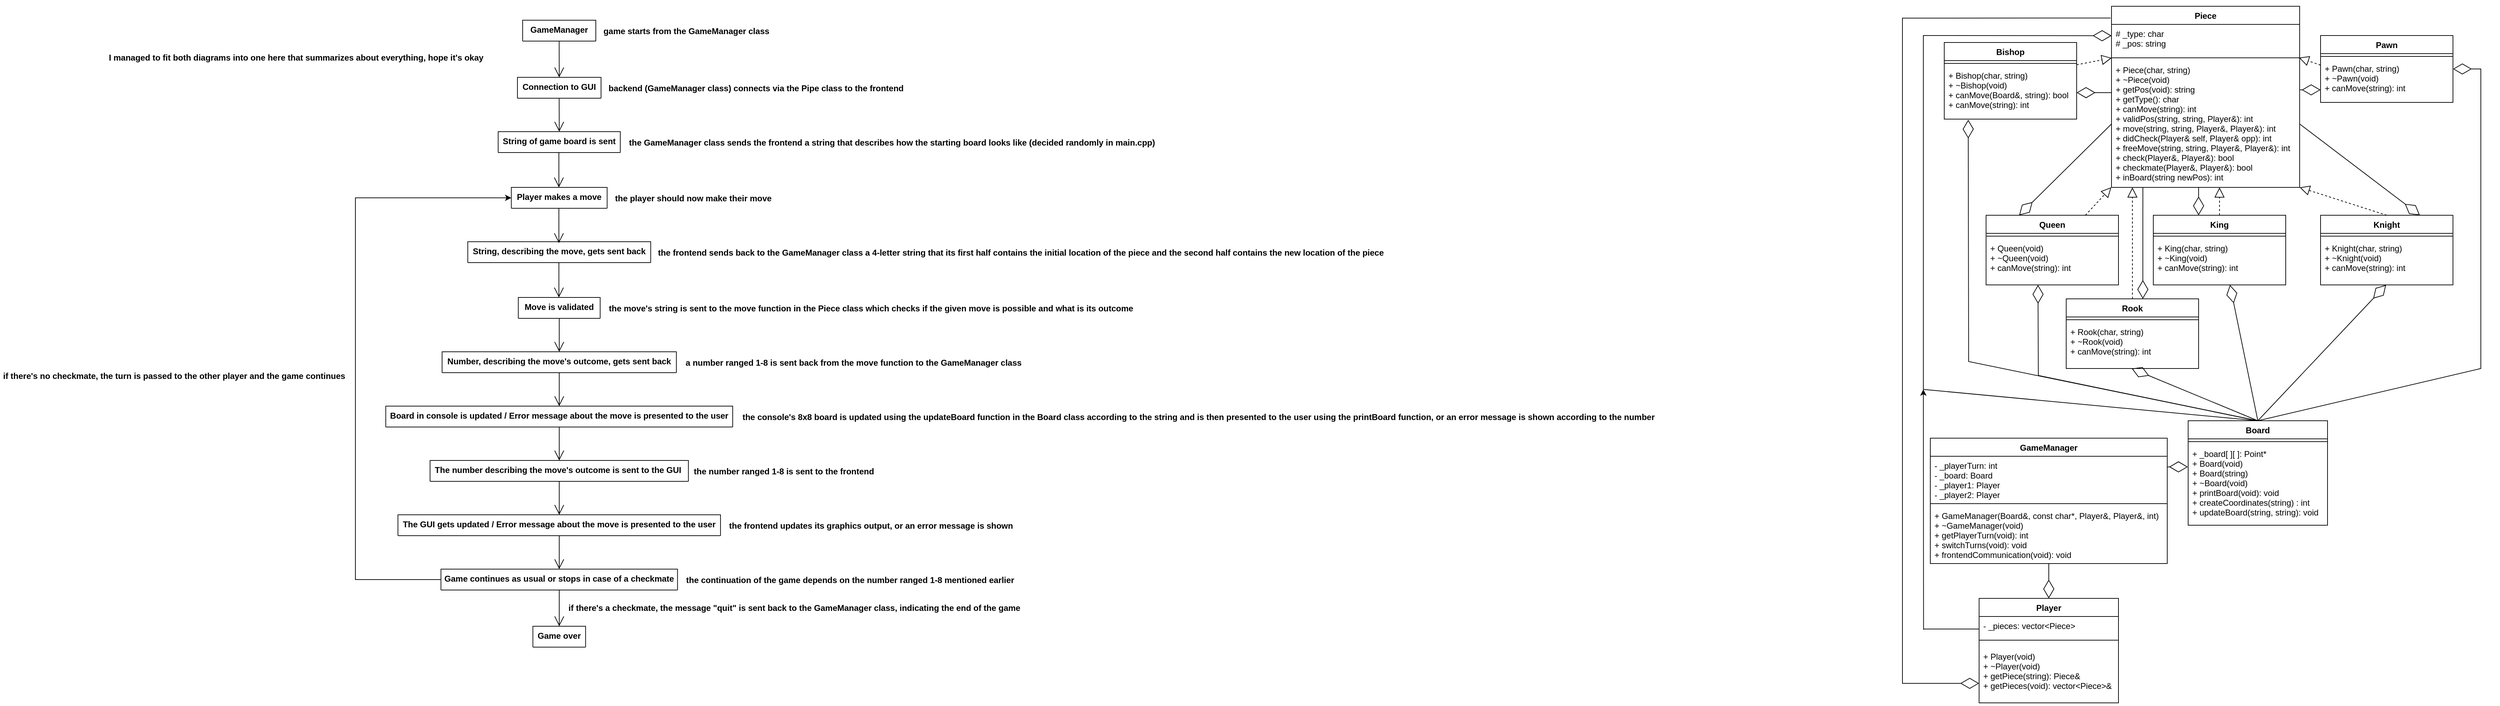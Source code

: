 <mxfile version="21.3.0" type="device">
  <diagram id="TQ-0ui7DONGqby-SlnkR" name="Page-1">
    <mxGraphModel dx="4595" dy="698" grid="1" gridSize="10" guides="1" tooltips="1" connect="1" arrows="1" fold="1" page="1" pageScale="1" pageWidth="850" pageHeight="1100" math="0" shadow="0">
      <root>
        <mxCell id="0" />
        <mxCell id="1" parent="0" />
        <mxCell id="gvYlinkmVl0Ur0OHEA0e-6" value="Piece" style="swimlane;fontStyle=1;align=center;verticalAlign=top;childLayout=stackLayout;horizontal=1;startSize=26;horizontalStack=0;resizeParent=1;resizeParentMax=0;resizeLast=0;collapsible=1;marginBottom=0;" parent="1" vertex="1">
          <mxGeometry x="300" y="10" width="270" height="260" as="geometry" />
        </mxCell>
        <mxCell id="gvYlinkmVl0Ur0OHEA0e-7" value="# _type: char&#xa;# _pos: string" style="text;strokeColor=none;fillColor=none;align=left;verticalAlign=top;spacingLeft=4;spacingRight=4;overflow=hidden;rotatable=0;points=[[0,0.5],[1,0.5]];portConstraint=eastwest;" parent="gvYlinkmVl0Ur0OHEA0e-6" vertex="1">
          <mxGeometry y="26" width="270" height="44" as="geometry" />
        </mxCell>
        <mxCell id="gvYlinkmVl0Ur0OHEA0e-8" value="" style="line;strokeWidth=1;fillColor=none;align=left;verticalAlign=middle;spacingTop=-1;spacingLeft=3;spacingRight=3;rotatable=0;labelPosition=right;points=[];portConstraint=eastwest;" parent="gvYlinkmVl0Ur0OHEA0e-6" vertex="1">
          <mxGeometry y="70" width="270" height="8" as="geometry" />
        </mxCell>
        <mxCell id="gvYlinkmVl0Ur0OHEA0e-9" value="+ Piece(char, string)&#xa;+ ~Piece(void)&#xa;+ getPos(void): string&#xa;+ getType(): char&#xa;+ canMove(string): int&#xa;+ validPos(string, string, Player&amp;): int&#xa;+ move(string, string, Player&amp;, Player&amp;): int&#xa;+ didCheck(Player&amp; self, Player&amp; opp): int&#xa;+ freeMove(string, string, Player&amp;, Player&amp;): int&#xa;+ check(Player&amp;, Player&amp;): bool&#xa;+ checkmate(Player&amp;, Player&amp;): bool&#xa;+ inBoard(string newPos): int" style="text;strokeColor=none;fillColor=none;align=left;verticalAlign=top;spacingLeft=4;spacingRight=4;overflow=hidden;rotatable=0;points=[[0,0.5],[1,0.5]];portConstraint=eastwest;" parent="gvYlinkmVl0Ur0OHEA0e-6" vertex="1">
          <mxGeometry y="78" width="270" height="182" as="geometry" />
        </mxCell>
        <mxCell id="gvYlinkmVl0Ur0OHEA0e-11" value="" style="endArrow=block;dashed=1;endFill=0;endSize=12;html=1;rounded=0;exitX=0.75;exitY=0;exitDx=0;exitDy=0;entryX=-0.001;entryY=0.999;entryDx=0;entryDy=0;entryPerimeter=0;" parent="1" source="gvYlinkmVl0Ur0OHEA0e-12" target="gvYlinkmVl0Ur0OHEA0e-9" edge="1">
          <mxGeometry width="160" relative="1" as="geometry">
            <mxPoint x="290" y="230" as="sourcePoint" />
            <mxPoint x="340" y="180" as="targetPoint" />
          </mxGeometry>
        </mxCell>
        <mxCell id="gvYlinkmVl0Ur0OHEA0e-12" value="Queen" style="swimlane;fontStyle=1;align=center;verticalAlign=top;childLayout=stackLayout;horizontal=1;startSize=26;horizontalStack=0;resizeParent=1;resizeParentMax=0;resizeLast=0;collapsible=1;marginBottom=0;" parent="1" vertex="1">
          <mxGeometry x="120" y="310" width="190" height="100" as="geometry" />
        </mxCell>
        <mxCell id="gvYlinkmVl0Ur0OHEA0e-14" value="" style="line;strokeWidth=1;fillColor=none;align=left;verticalAlign=middle;spacingTop=-1;spacingLeft=3;spacingRight=3;rotatable=0;labelPosition=right;points=[];portConstraint=eastwest;" parent="gvYlinkmVl0Ur0OHEA0e-12" vertex="1">
          <mxGeometry y="26" width="190" height="8" as="geometry" />
        </mxCell>
        <mxCell id="gvYlinkmVl0Ur0OHEA0e-15" value="+ Queen(void)&#xa;+ ~Queen(void)&#xa;+ canMove(string): int" style="text;strokeColor=none;fillColor=none;align=left;verticalAlign=top;spacingLeft=4;spacingRight=4;overflow=hidden;rotatable=0;points=[[0,0.5],[1,0.5]];portConstraint=eastwest;" parent="gvYlinkmVl0Ur0OHEA0e-12" vertex="1">
          <mxGeometry y="34" width="190" height="66" as="geometry" />
        </mxCell>
        <mxCell id="gvYlinkmVl0Ur0OHEA0e-17" value="Bishop" style="swimlane;fontStyle=1;align=center;verticalAlign=top;childLayout=stackLayout;horizontal=1;startSize=26;horizontalStack=0;resizeParent=1;resizeParentMax=0;resizeLast=0;collapsible=1;marginBottom=0;" parent="1" vertex="1">
          <mxGeometry x="60" y="62" width="190" height="110" as="geometry" />
        </mxCell>
        <mxCell id="gvYlinkmVl0Ur0OHEA0e-19" value="" style="line;strokeWidth=1;fillColor=none;align=left;verticalAlign=middle;spacingTop=-1;spacingLeft=3;spacingRight=3;rotatable=0;labelPosition=right;points=[];portConstraint=eastwest;" parent="gvYlinkmVl0Ur0OHEA0e-17" vertex="1">
          <mxGeometry y="26" width="190" height="8" as="geometry" />
        </mxCell>
        <mxCell id="gvYlinkmVl0Ur0OHEA0e-20" value="+ Bishop(char, string)&#xa;+ ~Bishop(void)&#xa;+ canMove(Board&amp;, string): bool&#xa;+ canMove(string): int" style="text;strokeColor=none;fillColor=none;align=left;verticalAlign=top;spacingLeft=4;spacingRight=4;overflow=hidden;rotatable=0;points=[[0,0.5],[1,0.5]];portConstraint=eastwest;" parent="gvYlinkmVl0Ur0OHEA0e-17" vertex="1">
          <mxGeometry y="34" width="190" height="76" as="geometry" />
        </mxCell>
        <mxCell id="gvYlinkmVl0Ur0OHEA0e-21" value="Rook" style="swimlane;fontStyle=1;align=center;verticalAlign=top;childLayout=stackLayout;horizontal=1;startSize=26;horizontalStack=0;resizeParent=1;resizeParentMax=0;resizeLast=0;collapsible=1;marginBottom=0;" parent="1" vertex="1">
          <mxGeometry x="235" y="430" width="190" height="100" as="geometry" />
        </mxCell>
        <mxCell id="gvYlinkmVl0Ur0OHEA0e-23" value="" style="line;strokeWidth=1;fillColor=none;align=left;verticalAlign=middle;spacingTop=-1;spacingLeft=3;spacingRight=3;rotatable=0;labelPosition=right;points=[];portConstraint=eastwest;" parent="gvYlinkmVl0Ur0OHEA0e-21" vertex="1">
          <mxGeometry y="26" width="190" height="8" as="geometry" />
        </mxCell>
        <mxCell id="gvYlinkmVl0Ur0OHEA0e-24" value="+ Rook(char, string)&#xa;+ ~Rook(void)&#xa;+ canMove(string): int" style="text;strokeColor=none;fillColor=none;align=left;verticalAlign=top;spacingLeft=4;spacingRight=4;overflow=hidden;rotatable=0;points=[[0,0.5],[1,0.5]];portConstraint=eastwest;" parent="gvYlinkmVl0Ur0OHEA0e-21" vertex="1">
          <mxGeometry y="34" width="190" height="66" as="geometry" />
        </mxCell>
        <mxCell id="gvYlinkmVl0Ur0OHEA0e-27" value="King" style="swimlane;fontStyle=1;align=center;verticalAlign=top;childLayout=stackLayout;horizontal=1;startSize=26;horizontalStack=0;resizeParent=1;resizeParentMax=0;resizeLast=0;collapsible=1;marginBottom=0;" parent="1" vertex="1">
          <mxGeometry x="360" y="310" width="190" height="100" as="geometry" />
        </mxCell>
        <mxCell id="gvYlinkmVl0Ur0OHEA0e-29" value="" style="line;strokeWidth=1;fillColor=none;align=left;verticalAlign=middle;spacingTop=-1;spacingLeft=3;spacingRight=3;rotatable=0;labelPosition=right;points=[];portConstraint=eastwest;" parent="gvYlinkmVl0Ur0OHEA0e-27" vertex="1">
          <mxGeometry y="26" width="190" height="8" as="geometry" />
        </mxCell>
        <mxCell id="gvYlinkmVl0Ur0OHEA0e-30" value="+ King(char, string)&#xa;+ ~King(void)&#xa;+ canMove(string): int" style="text;strokeColor=none;fillColor=none;align=left;verticalAlign=top;spacingLeft=4;spacingRight=4;overflow=hidden;rotatable=0;points=[[0,0.5],[1,0.5]];portConstraint=eastwest;" parent="gvYlinkmVl0Ur0OHEA0e-27" vertex="1">
          <mxGeometry y="34" width="190" height="66" as="geometry" />
        </mxCell>
        <mxCell id="gvYlinkmVl0Ur0OHEA0e-31" value="" style="endArrow=block;dashed=1;endFill=0;endSize=12;html=1;rounded=0;exitX=0.5;exitY=0;exitDx=0;exitDy=0;" parent="1" source="gvYlinkmVl0Ur0OHEA0e-27" edge="1">
          <mxGeometry width="160" relative="1" as="geometry">
            <mxPoint x="440" y="230" as="sourcePoint" />
            <mxPoint x="455" y="270" as="targetPoint" />
          </mxGeometry>
        </mxCell>
        <mxCell id="gvYlinkmVl0Ur0OHEA0e-32" value="Knight" style="swimlane;fontStyle=1;align=center;verticalAlign=top;childLayout=stackLayout;horizontal=1;startSize=26;horizontalStack=0;resizeParent=1;resizeParentMax=0;resizeLast=0;collapsible=1;marginBottom=0;" parent="1" vertex="1">
          <mxGeometry x="600" y="310" width="190" height="100" as="geometry" />
        </mxCell>
        <mxCell id="gvYlinkmVl0Ur0OHEA0e-34" value="" style="line;strokeWidth=1;fillColor=none;align=left;verticalAlign=middle;spacingTop=-1;spacingLeft=3;spacingRight=3;rotatable=0;labelPosition=right;points=[];portConstraint=eastwest;" parent="gvYlinkmVl0Ur0OHEA0e-32" vertex="1">
          <mxGeometry y="26" width="190" height="8" as="geometry" />
        </mxCell>
        <mxCell id="gvYlinkmVl0Ur0OHEA0e-35" value="+ Knight(char, string)&#xa;+ ~Knight(void)&#xa;+ canMove(string): int" style="text;strokeColor=none;fillColor=none;align=left;verticalAlign=top;spacingLeft=4;spacingRight=4;overflow=hidden;rotatable=0;points=[[0,0.5],[1,0.5]];portConstraint=eastwest;" parent="gvYlinkmVl0Ur0OHEA0e-32" vertex="1">
          <mxGeometry y="34" width="190" height="66" as="geometry" />
        </mxCell>
        <mxCell id="gvYlinkmVl0Ur0OHEA0e-36" value="" style="endArrow=block;dashed=1;endFill=0;endSize=12;html=1;rounded=0;exitX=0.5;exitY=0;exitDx=0;exitDy=0;entryX=1;entryY=1;entryDx=0;entryDy=0;entryPerimeter=0;" parent="1" source="gvYlinkmVl0Ur0OHEA0e-32" target="gvYlinkmVl0Ur0OHEA0e-9" edge="1">
          <mxGeometry width="160" relative="1" as="geometry">
            <mxPoint x="340" y="200" as="sourcePoint" />
            <mxPoint x="510" y="180" as="targetPoint" />
          </mxGeometry>
        </mxCell>
        <mxCell id="gvYlinkmVl0Ur0OHEA0e-41" value="Pawn" style="swimlane;fontStyle=1;align=center;verticalAlign=top;childLayout=stackLayout;horizontal=1;startSize=26;horizontalStack=0;resizeParent=1;resizeParentMax=0;resizeLast=0;collapsible=1;marginBottom=0;" parent="1" vertex="1">
          <mxGeometry x="600" y="52" width="190" height="96" as="geometry" />
        </mxCell>
        <mxCell id="gvYlinkmVl0Ur0OHEA0e-43" value="" style="line;strokeWidth=1;fillColor=none;align=left;verticalAlign=middle;spacingTop=-1;spacingLeft=3;spacingRight=3;rotatable=0;labelPosition=right;points=[];portConstraint=eastwest;" parent="gvYlinkmVl0Ur0OHEA0e-41" vertex="1">
          <mxGeometry y="26" width="190" height="8" as="geometry" />
        </mxCell>
        <mxCell id="gvYlinkmVl0Ur0OHEA0e-44" value="+ Pawn(char, string)&#xa;+ ~Pawn(void)&#xa;+ canMove(string): int" style="text;strokeColor=none;fillColor=none;align=left;verticalAlign=top;spacingLeft=4;spacingRight=4;overflow=hidden;rotatable=0;points=[[0,0.5],[1,0.5]];portConstraint=eastwest;" parent="gvYlinkmVl0Ur0OHEA0e-41" vertex="1">
          <mxGeometry y="34" width="190" height="62" as="geometry" />
        </mxCell>
        <mxCell id="gvYlinkmVl0Ur0OHEA0e-45" value="" style="endArrow=block;dashed=1;endFill=0;endSize=12;html=1;rounded=0;entryX=0.996;entryY=0.472;entryDx=0;entryDy=0;entryPerimeter=0;" parent="1" target="gvYlinkmVl0Ur0OHEA0e-8" edge="1">
          <mxGeometry width="160" relative="1" as="geometry">
            <mxPoint x="600" y="94.5" as="sourcePoint" />
            <mxPoint x="510" y="95" as="targetPoint" />
          </mxGeometry>
        </mxCell>
        <mxCell id="ON52TMquKzOBuNavBqDa-2" value="" style="endArrow=block;dashed=1;endFill=0;endSize=12;html=1;rounded=0;exitX=0.5;exitY=0;exitDx=0;exitDy=0;" parent="1" source="gvYlinkmVl0Ur0OHEA0e-21" edge="1">
          <mxGeometry width="160" relative="1" as="geometry">
            <mxPoint x="360" y="430" as="sourcePoint" />
            <mxPoint x="330" y="270" as="targetPoint" />
          </mxGeometry>
        </mxCell>
        <mxCell id="ON52TMquKzOBuNavBqDa-3" value="" style="endArrow=block;dashed=1;endFill=0;endSize=12;html=1;rounded=0;entryX=0.001;entryY=0.528;entryDx=0;entryDy=0;entryPerimeter=0;" parent="1" target="gvYlinkmVl0Ur0OHEA0e-8" edge="1">
          <mxGeometry width="160" relative="1" as="geometry">
            <mxPoint x="250" y="94" as="sourcePoint" />
            <mxPoint x="400" y="190" as="targetPoint" />
          </mxGeometry>
        </mxCell>
        <mxCell id="ON52TMquKzOBuNavBqDa-4" value="Board" style="swimlane;fontStyle=1;align=center;verticalAlign=top;childLayout=stackLayout;horizontal=1;startSize=26;horizontalStack=0;resizeParent=1;resizeParentMax=0;resizeLast=0;collapsible=1;marginBottom=0;" parent="1" vertex="1">
          <mxGeometry x="410" y="605" width="200" height="150" as="geometry" />
        </mxCell>
        <mxCell id="ON52TMquKzOBuNavBqDa-6" value="" style="line;strokeWidth=1;fillColor=none;align=left;verticalAlign=middle;spacingTop=-1;spacingLeft=3;spacingRight=3;rotatable=0;labelPosition=right;points=[];portConstraint=eastwest;" parent="ON52TMquKzOBuNavBqDa-4" vertex="1">
          <mxGeometry y="26" width="200" height="8" as="geometry" />
        </mxCell>
        <mxCell id="ON52TMquKzOBuNavBqDa-7" value="+ _board[ ][ ]: Point*&#xa;+ Board(void)&#xa;+ Board(string)&#xa;+ ~Board(void)&#xa;+ printBoard(void): void&#xa;+ createCoordinates(string) : int&#xa;+ updateBoard(string, string): void" style="text;strokeColor=none;fillColor=none;align=left;verticalAlign=top;spacingLeft=4;spacingRight=4;overflow=hidden;rotatable=0;points=[[0,0.5],[1,0.5]];portConstraint=eastwest;" parent="ON52TMquKzOBuNavBqDa-4" vertex="1">
          <mxGeometry y="34" width="200" height="116" as="geometry" />
        </mxCell>
        <mxCell id="ON52TMquKzOBuNavBqDa-8" value="GameManager" style="swimlane;fontStyle=1;align=center;verticalAlign=top;childLayout=stackLayout;horizontal=1;startSize=26;horizontalStack=0;resizeParent=1;resizeParentMax=0;resizeLast=0;collapsible=1;marginBottom=0;" parent="1" vertex="1">
          <mxGeometry x="40" y="630" width="340" height="180" as="geometry" />
        </mxCell>
        <mxCell id="ON52TMquKzOBuNavBqDa-9" value="- _playerTurn: int&#xa;- _board: Board&#xa;- _player1: Player&#xa;- _player2: Player" style="text;strokeColor=none;fillColor=none;align=left;verticalAlign=top;spacingLeft=4;spacingRight=4;overflow=hidden;rotatable=0;points=[[0,0.5],[1,0.5]];portConstraint=eastwest;" parent="ON52TMquKzOBuNavBqDa-8" vertex="1">
          <mxGeometry y="26" width="340" height="64" as="geometry" />
        </mxCell>
        <mxCell id="ON52TMquKzOBuNavBqDa-10" value="" style="line;strokeWidth=1;fillColor=none;align=left;verticalAlign=middle;spacingTop=-1;spacingLeft=3;spacingRight=3;rotatable=0;labelPosition=right;points=[];portConstraint=eastwest;" parent="ON52TMquKzOBuNavBqDa-8" vertex="1">
          <mxGeometry y="90" width="340" height="8" as="geometry" />
        </mxCell>
        <mxCell id="ON52TMquKzOBuNavBqDa-11" value="+ GameManager(Board&amp;, const char*, Player&amp;, Player&amp;, int)&#xa;+ ~GameManager(void)&#xa;+ getPlayerTurn(void): int&#xa;+ switchTurns(void): void&#xa;+ frontendCommunication(void): void" style="text;strokeColor=none;fillColor=none;align=left;verticalAlign=top;spacingLeft=4;spacingRight=4;overflow=hidden;rotatable=0;points=[[0,0.5],[1,0.5]];portConstraint=eastwest;" parent="ON52TMquKzOBuNavBqDa-8" vertex="1">
          <mxGeometry y="98" width="340" height="82" as="geometry" />
        </mxCell>
        <mxCell id="ON52TMquKzOBuNavBqDa-12" value="Player" style="swimlane;fontStyle=1;align=center;verticalAlign=top;childLayout=stackLayout;horizontal=1;startSize=26;horizontalStack=0;resizeParent=1;resizeParentMax=0;resizeLast=0;collapsible=1;marginBottom=0;" parent="1" vertex="1">
          <mxGeometry x="110" y="860" width="200" height="150" as="geometry" />
        </mxCell>
        <mxCell id="y7Z4-MYXCTMgPLh2Sx_p-13" value="- _pieces: vector&lt;Piece&gt;" style="text;strokeColor=none;fillColor=none;align=left;verticalAlign=top;spacingLeft=4;spacingRight=4;overflow=hidden;rotatable=0;points=[[0,0.5],[1,0.5]];portConstraint=eastwest;" parent="ON52TMquKzOBuNavBqDa-12" vertex="1">
          <mxGeometry y="26" width="200" height="24" as="geometry" />
        </mxCell>
        <mxCell id="ON52TMquKzOBuNavBqDa-14" value="" style="line;strokeWidth=1;fillColor=none;align=left;verticalAlign=middle;spacingTop=-1;spacingLeft=3;spacingRight=3;rotatable=0;labelPosition=right;points=[];portConstraint=eastwest;" parent="ON52TMquKzOBuNavBqDa-12" vertex="1">
          <mxGeometry y="50" width="200" height="20" as="geometry" />
        </mxCell>
        <mxCell id="ON52TMquKzOBuNavBqDa-15" value="+ Player(void)&#xa;+ ~Player(void)&#xa;+ getPiece(string): Piece&amp;&#xa;+ getPieces(void): vector&lt;Piece&gt;&amp;&#xa;" style="text;strokeColor=none;fillColor=none;align=left;verticalAlign=top;spacingLeft=4;spacingRight=4;overflow=hidden;rotatable=0;points=[[0,0.5],[1,0.5]];portConstraint=eastwest;" parent="ON52TMquKzOBuNavBqDa-12" vertex="1">
          <mxGeometry y="70" width="200" height="80" as="geometry" />
        </mxCell>
        <mxCell id="ON52TMquKzOBuNavBqDa-16" value="" style="endArrow=diamondThin;endFill=0;endSize=24;html=1;rounded=0;entryX=0.5;entryY=0;entryDx=0;entryDy=0;" parent="1" source="ON52TMquKzOBuNavBqDa-11" target="ON52TMquKzOBuNavBqDa-12" edge="1">
          <mxGeometry width="160" relative="1" as="geometry">
            <mxPoint x="190" y="790" as="sourcePoint" />
            <mxPoint x="190" y="700" as="targetPoint" />
          </mxGeometry>
        </mxCell>
        <mxCell id="ON52TMquKzOBuNavBqDa-18" value="" style="endArrow=diamondThin;endFill=0;endSize=24;html=1;rounded=0;exitX=0.999;exitY=0.238;exitDx=0;exitDy=0;exitPerimeter=0;entryX=-0.002;entryY=0.278;entryDx=0;entryDy=0;entryPerimeter=0;" parent="1" source="ON52TMquKzOBuNavBqDa-9" target="ON52TMquKzOBuNavBqDa-7" edge="1">
          <mxGeometry width="160" relative="1" as="geometry">
            <mxPoint x="295" y="662" as="sourcePoint" />
            <mxPoint x="350" y="660" as="targetPoint" />
          </mxGeometry>
        </mxCell>
        <mxCell id="ON52TMquKzOBuNavBqDa-21" value="" style="endArrow=diamondThin;endFill=0;endSize=24;html=1;rounded=0;exitX=0.5;exitY=0;exitDx=0;exitDy=0;entryX=0;entryY=0.37;entryDx=0;entryDy=0;entryPerimeter=0;" parent="1" source="ON52TMquKzOBuNavBqDa-4" target="gvYlinkmVl0Ur0OHEA0e-7" edge="1">
          <mxGeometry width="160" relative="1" as="geometry">
            <mxPoint x="150" y="40" as="sourcePoint" />
            <mxPoint x="40" y="10" as="targetPoint" />
            <Array as="points">
              <mxPoint x="30" y="560" />
              <mxPoint x="30" y="52" />
            </Array>
          </mxGeometry>
        </mxCell>
        <mxCell id="y7Z4-MYXCTMgPLh2Sx_p-2" value="" style="endArrow=diamondThin;endFill=0;endSize=24;html=1;rounded=0;exitX=-0.005;exitY=0.065;exitDx=0;exitDy=0;exitPerimeter=0;" parent="1" source="gvYlinkmVl0Ur0OHEA0e-6" edge="1">
          <mxGeometry width="160" relative="1" as="geometry">
            <mxPoint x="340" y="20" as="sourcePoint" />
            <mxPoint x="110" y="982" as="targetPoint" />
            <Array as="points">
              <mxPoint y="27" />
              <mxPoint y="982" />
            </Array>
          </mxGeometry>
        </mxCell>
        <mxCell id="y7Z4-MYXCTMgPLh2Sx_p-8" style="edgeStyle=orthogonalEdgeStyle;rounded=0;orthogonalLoop=1;jettySize=auto;html=1;exitX=0.004;exitY=0.5;exitDx=0;exitDy=0;exitPerimeter=0;" parent="1" source="y7Z4-MYXCTMgPLh2Sx_p-4" edge="1">
          <mxGeometry relative="1" as="geometry">
            <mxPoint x="30" y="560" as="targetPoint" />
            <Array as="points">
              <mxPoint x="30" y="905" />
            </Array>
          </mxGeometry>
        </mxCell>
        <mxCell id="y7Z4-MYXCTMgPLh2Sx_p-4" value="" style="line;strokeWidth=1;fillColor=none;align=left;verticalAlign=middle;spacingTop=-1;spacingLeft=3;spacingRight=3;rotatable=0;labelPosition=right;points=[];portConstraint=eastwest;" parent="1" vertex="1">
          <mxGeometry x="30" y="900" width="80" height="8" as="geometry" />
        </mxCell>
        <mxCell id="y7Z4-MYXCTMgPLh2Sx_p-16" value="" style="endArrow=diamondThin;endFill=0;endSize=24;html=1;rounded=0;entryX=0.495;entryY=1.001;entryDx=0;entryDy=0;entryPerimeter=0;exitX=0.5;exitY=0;exitDx=0;exitDy=0;" parent="1" source="ON52TMquKzOBuNavBqDa-4" target="gvYlinkmVl0Ur0OHEA0e-24" edge="1">
          <mxGeometry width="160" relative="1" as="geometry">
            <mxPoint x="440" y="590" as="sourcePoint" />
            <mxPoint x="600" y="590" as="targetPoint" />
          </mxGeometry>
        </mxCell>
        <mxCell id="y7Z4-MYXCTMgPLh2Sx_p-17" value="" style="endArrow=diamondThin;endFill=0;endSize=24;html=1;rounded=0;entryX=0.499;entryY=1;entryDx=0;entryDy=0;entryPerimeter=0;exitX=0.5;exitY=0;exitDx=0;exitDy=0;" parent="1" source="ON52TMquKzOBuNavBqDa-4" edge="1">
          <mxGeometry width="160" relative="1" as="geometry">
            <mxPoint x="580.19" y="450" as="sourcePoint" />
            <mxPoint x="470.0" y="410" as="targetPoint" />
          </mxGeometry>
        </mxCell>
        <mxCell id="zPsP5f42rumVpJBCyhb5-1" value="" style="endArrow=diamondThin;endFill=0;endSize=24;html=1;rounded=0;entryX=0.75;entryY=0;entryDx=0;entryDy=0;exitX=1;exitY=0.5;exitDx=0;exitDy=0;" parent="1" source="gvYlinkmVl0Ur0OHEA0e-9" target="gvYlinkmVl0Ur0OHEA0e-32" edge="1">
          <mxGeometry width="160" relative="1" as="geometry">
            <mxPoint x="570" y="140" as="sourcePoint" />
            <mxPoint x="730" y="140" as="targetPoint" />
          </mxGeometry>
        </mxCell>
        <mxCell id="zPsP5f42rumVpJBCyhb5-2" value="" style="endArrow=diamondThin;endFill=0;endSize=24;html=1;rounded=0;entryX=0.342;entryY=0;entryDx=0;entryDy=0;exitX=0.999;exitY=0.742;exitDx=0;exitDy=0;exitPerimeter=0;entryPerimeter=0;" parent="1" target="gvYlinkmVl0Ur0OHEA0e-27" edge="1">
          <mxGeometry width="160" relative="1" as="geometry">
            <mxPoint x="425" y="270.004" as="sourcePoint" />
            <mxPoint x="597.77" y="356.96" as="targetPoint" />
          </mxGeometry>
        </mxCell>
        <mxCell id="zPsP5f42rumVpJBCyhb5-3" value="" style="endArrow=diamondThin;endFill=0;endSize=24;html=1;rounded=0;exitX=0.999;exitY=0.742;exitDx=0;exitDy=0;exitPerimeter=0;" parent="1" edge="1">
          <mxGeometry width="160" relative="1" as="geometry">
            <mxPoint x="345.02" y="270.004" as="sourcePoint" />
            <mxPoint x="345" y="430" as="targetPoint" />
          </mxGeometry>
        </mxCell>
        <mxCell id="zPsP5f42rumVpJBCyhb5-4" value="" style="endArrow=diamondThin;endFill=0;endSize=24;html=1;rounded=0;exitX=0.999;exitY=0.742;exitDx=0;exitDy=0;exitPerimeter=0;" parent="1" edge="1">
          <mxGeometry width="160" relative="1" as="geometry">
            <mxPoint x="570" y="130.004" as="sourcePoint" />
            <mxPoint x="600" y="130" as="targetPoint" />
          </mxGeometry>
        </mxCell>
        <mxCell id="zPsP5f42rumVpJBCyhb5-5" value="" style="endArrow=diamondThin;endFill=0;endSize=24;html=1;rounded=0;exitX=0;exitY=0.253;exitDx=0;exitDy=0;exitPerimeter=0;entryX=1;entryY=0.5;entryDx=0;entryDy=0;" parent="1" source="gvYlinkmVl0Ur0OHEA0e-9" target="gvYlinkmVl0Ur0OHEA0e-20" edge="1">
          <mxGeometry width="160" relative="1" as="geometry">
            <mxPoint x="300" y="140.004" as="sourcePoint" />
            <mxPoint x="320" y="190" as="targetPoint" />
          </mxGeometry>
        </mxCell>
        <mxCell id="zPsP5f42rumVpJBCyhb5-6" value="" style="endArrow=diamondThin;endFill=0;endSize=24;html=1;rounded=0;exitX=0;exitY=0.5;exitDx=0;exitDy=0;entryX=0.25;entryY=0;entryDx=0;entryDy=0;" parent="1" source="gvYlinkmVl0Ur0OHEA0e-9" target="gvYlinkmVl0Ur0OHEA0e-12" edge="1">
          <mxGeometry width="160" relative="1" as="geometry">
            <mxPoint x="300" y="220.046" as="sourcePoint" />
            <mxPoint x="250" y="220" as="targetPoint" />
          </mxGeometry>
        </mxCell>
        <mxCell id="zPsP5f42rumVpJBCyhb5-7" value="" style="endArrow=diamondThin;endFill=0;endSize=24;html=1;rounded=0;entryX=0.495;entryY=1;entryDx=0;entryDy=0;entryPerimeter=0;exitX=0.5;exitY=0;exitDx=0;exitDy=0;" parent="1" source="ON52TMquKzOBuNavBqDa-4" target="gvYlinkmVl0Ur0OHEA0e-35" edge="1">
          <mxGeometry width="160" relative="1" as="geometry">
            <mxPoint x="455" y="600" as="sourcePoint" />
            <mxPoint x="480" y="420" as="targetPoint" />
          </mxGeometry>
        </mxCell>
        <mxCell id="zPsP5f42rumVpJBCyhb5-8" value="" style="endArrow=diamondThin;endFill=0;endSize=24;html=1;rounded=0;entryX=0.495;entryY=1;entryDx=0;entryDy=0;entryPerimeter=0;exitX=0.5;exitY=0;exitDx=0;exitDy=0;" parent="1" source="ON52TMquKzOBuNavBqDa-4" edge="1">
          <mxGeometry width="160" relative="1" as="geometry">
            <mxPoint x="195" y="540" as="sourcePoint" />
            <mxPoint x="194.52" y="410" as="targetPoint" />
            <Array as="points">
              <mxPoint x="195" y="540" />
            </Array>
          </mxGeometry>
        </mxCell>
        <mxCell id="zPsP5f42rumVpJBCyhb5-9" value="" style="endArrow=diamondThin;endFill=0;endSize=24;html=1;rounded=0;exitX=0.5;exitY=0;exitDx=0;exitDy=0;" parent="1" source="ON52TMquKzOBuNavBqDa-4" edge="1">
          <mxGeometry width="160" relative="1" as="geometry">
            <mxPoint x="800" y="600" as="sourcePoint" />
            <mxPoint x="790" y="100" as="targetPoint" />
            <Array as="points">
              <mxPoint x="830" y="530" />
              <mxPoint x="830" y="100" />
            </Array>
          </mxGeometry>
        </mxCell>
        <mxCell id="zPsP5f42rumVpJBCyhb5-10" value="" style="endArrow=diamondThin;endFill=0;endSize=24;html=1;rounded=0;entryX=0.181;entryY=1.011;entryDx=0;entryDy=0;entryPerimeter=0;exitX=0.5;exitY=0;exitDx=0;exitDy=0;" parent="1" source="ON52TMquKzOBuNavBqDa-4" target="gvYlinkmVl0Ur0OHEA0e-20" edge="1">
          <mxGeometry width="160" relative="1" as="geometry">
            <mxPoint x="450" y="590" as="sourcePoint" />
            <mxPoint x="95" y="170" as="targetPoint" />
            <Array as="points">
              <mxPoint x="95" y="520" />
            </Array>
          </mxGeometry>
        </mxCell>
        <mxCell id="fRr5b7fxz8X5Yq9dI7jf-115" value="Connection to GUI" style="swimlane;fontStyle=1;align=center;verticalAlign=top;childLayout=stackLayout;horizontal=1;startSize=70;horizontalStack=0;resizeParent=1;resizeParentMax=0;resizeLast=0;collapsible=1;marginBottom=0;" vertex="1" parent="1">
          <mxGeometry x="-1987.5" y="112" width="120" height="30" as="geometry" />
        </mxCell>
        <mxCell id="fRr5b7fxz8X5Yq9dI7jf-116" value="game starts from the GameManager class" style="text;align=center;fontStyle=1;verticalAlign=middle;spacingLeft=3;spacingRight=3;strokeColor=none;rotatable=0;points=[[0,0.5],[1,0.5]];portConstraint=eastwest;" vertex="1" parent="1">
          <mxGeometry x="-1870" y="32" width="250" height="26" as="geometry" />
        </mxCell>
        <mxCell id="fRr5b7fxz8X5Yq9dI7jf-117" value="GameManager" style="swimlane;fontStyle=1;align=center;verticalAlign=top;childLayout=stackLayout;horizontal=1;startSize=70;horizontalStack=0;resizeParent=1;resizeParentMax=0;resizeLast=0;collapsible=1;marginBottom=0;" vertex="1" parent="1">
          <mxGeometry x="-1980" y="30" width="105" height="30" as="geometry" />
        </mxCell>
        <mxCell id="fRr5b7fxz8X5Yq9dI7jf-118" value="" style="endArrow=open;endFill=1;endSize=12;html=1;rounded=0;entryX=0.5;entryY=0;entryDx=0;entryDy=0;" edge="1" parent="1" target="fRr5b7fxz8X5Yq9dI7jf-115">
          <mxGeometry width="160" relative="1" as="geometry">
            <mxPoint x="-1927.62" y="60" as="sourcePoint" />
            <mxPoint x="-1927.62" y="110" as="targetPoint" />
          </mxGeometry>
        </mxCell>
        <mxCell id="fRr5b7fxz8X5Yq9dI7jf-119" value="backend (GameManager class) connects via the Pipe class to the frontend" style="text;align=center;fontStyle=1;verticalAlign=middle;spacingLeft=3;spacingRight=3;strokeColor=none;rotatable=0;points=[[0,0.5],[1,0.5]];portConstraint=eastwest;" vertex="1" parent="1">
          <mxGeometry x="-1860" y="114" width="430" height="26" as="geometry" />
        </mxCell>
        <mxCell id="fRr5b7fxz8X5Yq9dI7jf-120" value="String of game board is sent" style="swimlane;fontStyle=1;align=center;verticalAlign=top;childLayout=stackLayout;horizontal=1;startSize=70;horizontalStack=0;resizeParent=1;resizeParentMax=0;resizeLast=0;collapsible=1;marginBottom=0;" vertex="1" parent="1">
          <mxGeometry x="-2015.12" y="190" width="175.25" height="30" as="geometry" />
        </mxCell>
        <mxCell id="fRr5b7fxz8X5Yq9dI7jf-121" value="" style="endArrow=open;endFill=1;endSize=12;html=1;rounded=0;entryX=0.5;entryY=0;entryDx=0;entryDy=0;" edge="1" parent="1" target="fRr5b7fxz8X5Yq9dI7jf-120">
          <mxGeometry width="160" relative="1" as="geometry">
            <mxPoint x="-1927.62" y="142" as="sourcePoint" />
            <mxPoint x="-1928" y="190" as="targetPoint" />
          </mxGeometry>
        </mxCell>
        <mxCell id="fRr5b7fxz8X5Yq9dI7jf-122" value="Player makes a move" style="swimlane;fontStyle=1;align=center;verticalAlign=top;childLayout=stackLayout;horizontal=1;startSize=70;horizontalStack=0;resizeParent=1;resizeParentMax=0;resizeLast=0;collapsible=1;marginBottom=0;" vertex="1" parent="1">
          <mxGeometry x="-1996.24" y="270" width="137.49" height="30" as="geometry" />
        </mxCell>
        <mxCell id="fRr5b7fxz8X5Yq9dI7jf-123" value="" style="endArrow=open;endFill=1;endSize=12;html=1;rounded=0;" edge="1" parent="1">
          <mxGeometry width="160" relative="1" as="geometry">
            <mxPoint x="-1928" y="220" as="sourcePoint" />
            <mxPoint x="-1928" y="270" as="targetPoint" />
          </mxGeometry>
        </mxCell>
        <mxCell id="fRr5b7fxz8X5Yq9dI7jf-124" value="String, describing the move, gets sent back" style="swimlane;fontStyle=1;align=center;verticalAlign=top;childLayout=stackLayout;horizontal=1;startSize=70;horizontalStack=0;resizeParent=1;resizeParentMax=0;resizeLast=0;collapsible=1;marginBottom=0;" vertex="1" parent="1">
          <mxGeometry x="-2058.75" y="348" width="262.5" height="30" as="geometry" />
        </mxCell>
        <mxCell id="fRr5b7fxz8X5Yq9dI7jf-125" value="" style="endArrow=open;endFill=1;endSize=12;html=1;rounded=0;" edge="1" parent="1">
          <mxGeometry width="160" relative="1" as="geometry">
            <mxPoint x="-1927.99" y="300" as="sourcePoint" />
            <mxPoint x="-1927.99" y="350" as="targetPoint" />
          </mxGeometry>
        </mxCell>
        <mxCell id="fRr5b7fxz8X5Yq9dI7jf-126" value="the GameManager class sends the frontend a string that describes how the starting board looks like (decided randomly in main.cpp)" style="text;align=center;fontStyle=1;verticalAlign=middle;spacingLeft=3;spacingRight=3;strokeColor=none;rotatable=0;points=[[0,0.5],[1,0.5]];portConstraint=eastwest;" vertex="1" parent="1">
          <mxGeometry x="-1830" y="192" width="760.13" height="26" as="geometry" />
        </mxCell>
        <mxCell id="fRr5b7fxz8X5Yq9dI7jf-127" value="the player should now make their move" style="text;align=center;fontStyle=1;verticalAlign=middle;spacingLeft=3;spacingRight=3;strokeColor=none;rotatable=0;points=[[0,0.5],[1,0.5]];portConstraint=eastwest;" vertex="1" parent="1">
          <mxGeometry x="-1850" y="272" width="230" height="26" as="geometry" />
        </mxCell>
        <mxCell id="fRr5b7fxz8X5Yq9dI7jf-128" value="the frontend sends back to the GameManager class a 4-letter string that its first half contains the initial location of the piece and the second half contains the new location of the piece" style="text;align=center;fontStyle=1;verticalAlign=middle;spacingLeft=3;spacingRight=3;strokeColor=none;rotatable=0;points=[[0,0.5],[1,0.5]];portConstraint=eastwest;" vertex="1" parent="1">
          <mxGeometry x="-1790" y="350" width="1050" height="26" as="geometry" />
        </mxCell>
        <mxCell id="fRr5b7fxz8X5Yq9dI7jf-129" value="Move is validated" style="swimlane;fontStyle=1;align=center;verticalAlign=top;childLayout=stackLayout;horizontal=1;startSize=70;horizontalStack=0;resizeParent=1;resizeParentMax=0;resizeLast=0;collapsible=1;marginBottom=0;" vertex="1" parent="1">
          <mxGeometry x="-1986.24" y="428" width="117.49" height="30" as="geometry" />
        </mxCell>
        <mxCell id="fRr5b7fxz8X5Yq9dI7jf-130" value="" style="endArrow=open;endFill=1;endSize=12;html=1;rounded=0;" edge="1" parent="1">
          <mxGeometry width="160" relative="1" as="geometry">
            <mxPoint x="-1927.98" y="378" as="sourcePoint" />
            <mxPoint x="-1927.98" y="428" as="targetPoint" />
          </mxGeometry>
        </mxCell>
        <mxCell id="fRr5b7fxz8X5Yq9dI7jf-131" value="the move&#39;s string is sent to the move function in the Piece class which checks if the given move is possible and what is its outcome" style="text;align=center;fontStyle=1;verticalAlign=middle;spacingLeft=3;spacingRight=3;strokeColor=none;rotatable=0;points=[[0,0.5],[1,0.5]];portConstraint=eastwest;" vertex="1" parent="1">
          <mxGeometry x="-1860" y="430" width="760" height="26" as="geometry" />
        </mxCell>
        <mxCell id="fRr5b7fxz8X5Yq9dI7jf-132" value="Number, describing the move&#39;s outcome, gets sent back" style="swimlane;fontStyle=1;align=center;verticalAlign=top;childLayout=stackLayout;horizontal=1;startSize=70;horizontalStack=0;resizeParent=1;resizeParentMax=0;resizeLast=0;collapsible=1;marginBottom=0;" vertex="1" parent="1">
          <mxGeometry x="-2095.62" y="506" width="336.24" height="30" as="geometry" />
        </mxCell>
        <mxCell id="fRr5b7fxz8X5Yq9dI7jf-133" value="" style="endArrow=open;endFill=1;endSize=12;html=1;rounded=0;entryX=0.5;entryY=0;entryDx=0;entryDy=0;exitX=0.5;exitY=1;exitDx=0;exitDy=0;" edge="1" parent="1" source="fRr5b7fxz8X5Yq9dI7jf-129" target="fRr5b7fxz8X5Yq9dI7jf-132">
          <mxGeometry width="160" relative="1" as="geometry">
            <mxPoint x="-1928" y="460" as="sourcePoint" />
            <mxPoint x="-1928" y="500" as="targetPoint" />
          </mxGeometry>
        </mxCell>
        <mxCell id="fRr5b7fxz8X5Yq9dI7jf-134" value="a number ranged 1-8 is sent back from the move function to the GameManager class" style="text;align=center;fontStyle=1;verticalAlign=middle;spacingLeft=3;spacingRight=3;strokeColor=none;rotatable=0;points=[[0,0.5],[1,0.5]];portConstraint=eastwest;" vertex="1" parent="1">
          <mxGeometry x="-1750" y="508" width="490" height="26" as="geometry" />
        </mxCell>
        <mxCell id="fRr5b7fxz8X5Yq9dI7jf-135" value="Board in console is updated / Error message about the move is presented to the user" style="swimlane;fontStyle=1;align=center;verticalAlign=top;childLayout=stackLayout;horizontal=1;startSize=70;horizontalStack=0;resizeParent=1;resizeParentMax=0;resizeLast=0;collapsible=1;marginBottom=0;" vertex="1" parent="1">
          <mxGeometry x="-2176.41" y="584" width="497.82" height="30" as="geometry" />
        </mxCell>
        <mxCell id="fRr5b7fxz8X5Yq9dI7jf-136" value="" style="endArrow=open;endFill=1;endSize=12;html=1;rounded=0;entryX=0.5;entryY=0;entryDx=0;entryDy=0;exitX=0.5;exitY=1;exitDx=0;exitDy=0;" edge="1" parent="1" source="fRr5b7fxz8X5Yq9dI7jf-132" target="fRr5b7fxz8X5Yq9dI7jf-135">
          <mxGeometry width="160" relative="1" as="geometry">
            <mxPoint x="-1927" y="540" as="sourcePoint" />
            <mxPoint x="-1927.99" y="576" as="targetPoint" />
          </mxGeometry>
        </mxCell>
        <mxCell id="fRr5b7fxz8X5Yq9dI7jf-137" value="the console&#39;s 8x8 board is updated using the updateBoard function in the Board class according to the string and is then presented to the user using the printBoard function, or an error message is shown according to the number" style="text;align=center;fontStyle=1;verticalAlign=middle;spacingLeft=3;spacingRight=3;strokeColor=none;rotatable=0;points=[[0,0.5],[1,0.5]];portConstraint=eastwest;" vertex="1" parent="1">
          <mxGeometry x="-1670" y="586" width="1320" height="26" as="geometry" />
        </mxCell>
        <mxCell id="fRr5b7fxz8X5Yq9dI7jf-138" value="The number describing the move&#39;s outcome is sent to the GUI " style="swimlane;fontStyle=1;align=center;verticalAlign=top;childLayout=stackLayout;horizontal=1;startSize=70;horizontalStack=0;resizeParent=1;resizeParentMax=0;resizeLast=0;collapsible=1;marginBottom=0;" vertex="1" parent="1">
          <mxGeometry x="-2112.86" y="662" width="370.71" height="30" as="geometry" />
        </mxCell>
        <mxCell id="fRr5b7fxz8X5Yq9dI7jf-139" value="" style="endArrow=open;endFill=1;endSize=12;html=1;rounded=0;entryX=0.5;entryY=0;entryDx=0;entryDy=0;exitX=0.5;exitY=1;exitDx=0;exitDy=0;" edge="1" parent="1" target="fRr5b7fxz8X5Yq9dI7jf-138">
          <mxGeometry width="160" relative="1" as="geometry">
            <mxPoint x="-1927.5" y="614" as="sourcePoint" />
            <mxPoint x="-1927.99" y="654" as="targetPoint" />
          </mxGeometry>
        </mxCell>
        <mxCell id="fRr5b7fxz8X5Yq9dI7jf-140" value="the number ranged 1-8 is sent to the frontend" style="text;align=center;fontStyle=1;verticalAlign=middle;spacingLeft=3;spacingRight=3;strokeColor=none;rotatable=0;points=[[0,0.5],[1,0.5]];portConstraint=eastwest;" vertex="1" parent="1">
          <mxGeometry x="-1740" y="664" width="270" height="26" as="geometry" />
        </mxCell>
        <mxCell id="fRr5b7fxz8X5Yq9dI7jf-141" value="The GUI gets updated / Error message about the move is presented to the user" style="swimlane;fontStyle=1;align=center;verticalAlign=top;childLayout=stackLayout;horizontal=1;startSize=70;horizontalStack=0;resizeParent=1;resizeParentMax=0;resizeLast=0;collapsible=1;marginBottom=0;" vertex="1" parent="1">
          <mxGeometry x="-2158.94" y="740" width="462.86" height="30" as="geometry" />
        </mxCell>
        <mxCell id="fRr5b7fxz8X5Yq9dI7jf-142" value="" style="endArrow=open;endFill=1;endSize=12;html=1;rounded=0;entryX=0.5;entryY=0;entryDx=0;entryDy=0;exitX=0.5;exitY=1;exitDx=0;exitDy=0;" edge="1" parent="1" target="fRr5b7fxz8X5Yq9dI7jf-141">
          <mxGeometry width="160" relative="1" as="geometry">
            <mxPoint x="-1927.5" y="692" as="sourcePoint" />
            <mxPoint x="-1927.99" y="732" as="targetPoint" />
          </mxGeometry>
        </mxCell>
        <mxCell id="fRr5b7fxz8X5Yq9dI7jf-143" value="the frontend updates its graphics output, or an error message is shown" style="text;align=center;fontStyle=1;verticalAlign=middle;spacingLeft=3;spacingRight=3;strokeColor=none;rotatable=0;points=[[0,0.5],[1,0.5]];portConstraint=eastwest;" vertex="1" parent="1">
          <mxGeometry x="-1690" y="742" width="420" height="26" as="geometry" />
        </mxCell>
        <mxCell id="fRr5b7fxz8X5Yq9dI7jf-144" style="edgeStyle=orthogonalEdgeStyle;rounded=0;orthogonalLoop=1;jettySize=auto;html=1;exitX=0;exitY=0.5;exitDx=0;exitDy=0;entryX=0;entryY=0.5;entryDx=0;entryDy=0;" edge="1" parent="1" source="fRr5b7fxz8X5Yq9dI7jf-145" target="fRr5b7fxz8X5Yq9dI7jf-122">
          <mxGeometry relative="1" as="geometry">
            <Array as="points">
              <mxPoint x="-2220" y="833" />
              <mxPoint x="-2220" y="285" />
            </Array>
          </mxGeometry>
        </mxCell>
        <mxCell id="fRr5b7fxz8X5Yq9dI7jf-145" value="Game continues as usual or stops in case of a checkmate" style="swimlane;fontStyle=1;align=center;verticalAlign=top;childLayout=stackLayout;horizontal=1;startSize=70;horizontalStack=0;resizeParent=1;resizeParentMax=0;resizeLast=0;collapsible=1;marginBottom=0;" vertex="1" parent="1">
          <mxGeometry x="-2097.23" y="818" width="339.47" height="30" as="geometry" />
        </mxCell>
        <mxCell id="fRr5b7fxz8X5Yq9dI7jf-146" value="" style="endArrow=open;endFill=1;endSize=12;html=1;rounded=0;entryX=0.5;entryY=0;entryDx=0;entryDy=0;exitX=0.5;exitY=1;exitDx=0;exitDy=0;" edge="1" parent="1" target="fRr5b7fxz8X5Yq9dI7jf-145">
          <mxGeometry width="160" relative="1" as="geometry">
            <mxPoint x="-1927.5" y="770" as="sourcePoint" />
            <mxPoint x="-1927.99" y="810" as="targetPoint" />
          </mxGeometry>
        </mxCell>
        <mxCell id="fRr5b7fxz8X5Yq9dI7jf-147" value="the continuation of the game depends on the number ranged 1-8 mentioned earlier" style="text;align=center;fontStyle=1;verticalAlign=middle;spacingLeft=3;spacingRight=3;strokeColor=none;rotatable=0;points=[[0,0.5],[1,0.5]];portConstraint=eastwest;" vertex="1" parent="1">
          <mxGeometry x="-1750" y="820" width="480" height="26" as="geometry" />
        </mxCell>
        <mxCell id="fRr5b7fxz8X5Yq9dI7jf-148" value="if there&#39;s no checkmate, the turn is passed to the other player and the game continues" style="text;align=center;fontStyle=1;verticalAlign=middle;spacingLeft=3;spacingRight=3;strokeColor=none;rotatable=0;points=[[0,0.5],[1,0.5]];portConstraint=eastwest;" vertex="1" parent="1">
          <mxGeometry x="-2730" y="527" width="500" height="26" as="geometry" />
        </mxCell>
        <mxCell id="fRr5b7fxz8X5Yq9dI7jf-149" value="Game over" style="swimlane;fontStyle=1;align=center;verticalAlign=top;childLayout=stackLayout;horizontal=1;startSize=70;horizontalStack=0;resizeParent=1;resizeParentMax=0;resizeLast=0;collapsible=1;marginBottom=0;" vertex="1" parent="1">
          <mxGeometry x="-1965.3" y="900" width="75.62" height="30" as="geometry" />
        </mxCell>
        <mxCell id="fRr5b7fxz8X5Yq9dI7jf-150" value="" style="endArrow=open;endFill=1;endSize=12;html=1;rounded=0;entryX=0.5;entryY=0;entryDx=0;entryDy=0;exitX=0.5;exitY=1;exitDx=0;exitDy=0;" edge="1" parent="1" source="fRr5b7fxz8X5Yq9dI7jf-145" target="fRr5b7fxz8X5Yq9dI7jf-149">
          <mxGeometry width="160" relative="1" as="geometry">
            <mxPoint x="-1925.89" y="848" as="sourcePoint" />
            <mxPoint x="-1926.38" y="888" as="targetPoint" />
          </mxGeometry>
        </mxCell>
        <mxCell id="fRr5b7fxz8X5Yq9dI7jf-151" value="if there&#39;s a checkmate, the message &quot;quit&quot; is sent back to the GameManager class, indicating the end of the game" style="text;align=center;fontStyle=1;verticalAlign=middle;spacingLeft=3;spacingRight=3;strokeColor=none;rotatable=0;points=[[0,0.5],[1,0.5]];portConstraint=eastwest;" vertex="1" parent="1">
          <mxGeometry x="-1920" y="860" width="660" height="26" as="geometry" />
        </mxCell>
        <mxCell id="fRr5b7fxz8X5Yq9dI7jf-152" value="I managed to fit both diagrams into one here that summarizes about everything, hope it&#39;s okay" style="text;align=center;fontStyle=1;verticalAlign=middle;spacingLeft=3;spacingRight=3;strokeColor=none;rotatable=0;points=[[0,0.5],[1,0.5]];portConstraint=eastwest;" vertex="1" parent="1">
          <mxGeometry x="-2577.5" y="70" width="545" height="26" as="geometry" />
        </mxCell>
      </root>
    </mxGraphModel>
  </diagram>
</mxfile>
